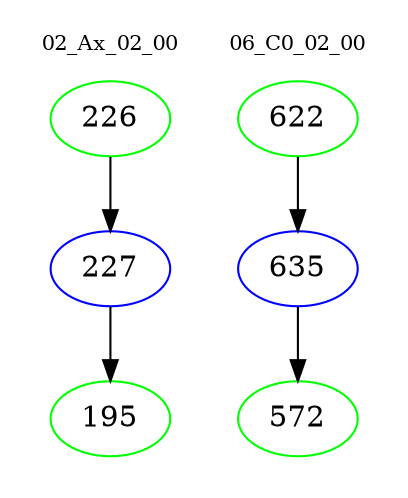digraph{
subgraph cluster_0 {
color = white
label = "02_Ax_02_00";
fontsize=10;
T0_226 [label="226", color="green"]
T0_226 -> T0_227 [color="black"]
T0_227 [label="227", color="blue"]
T0_227 -> T0_195 [color="black"]
T0_195 [label="195", color="green"]
}
subgraph cluster_1 {
color = white
label = "06_C0_02_00";
fontsize=10;
T1_622 [label="622", color="green"]
T1_622 -> T1_635 [color="black"]
T1_635 [label="635", color="blue"]
T1_635 -> T1_572 [color="black"]
T1_572 [label="572", color="green"]
}
}
